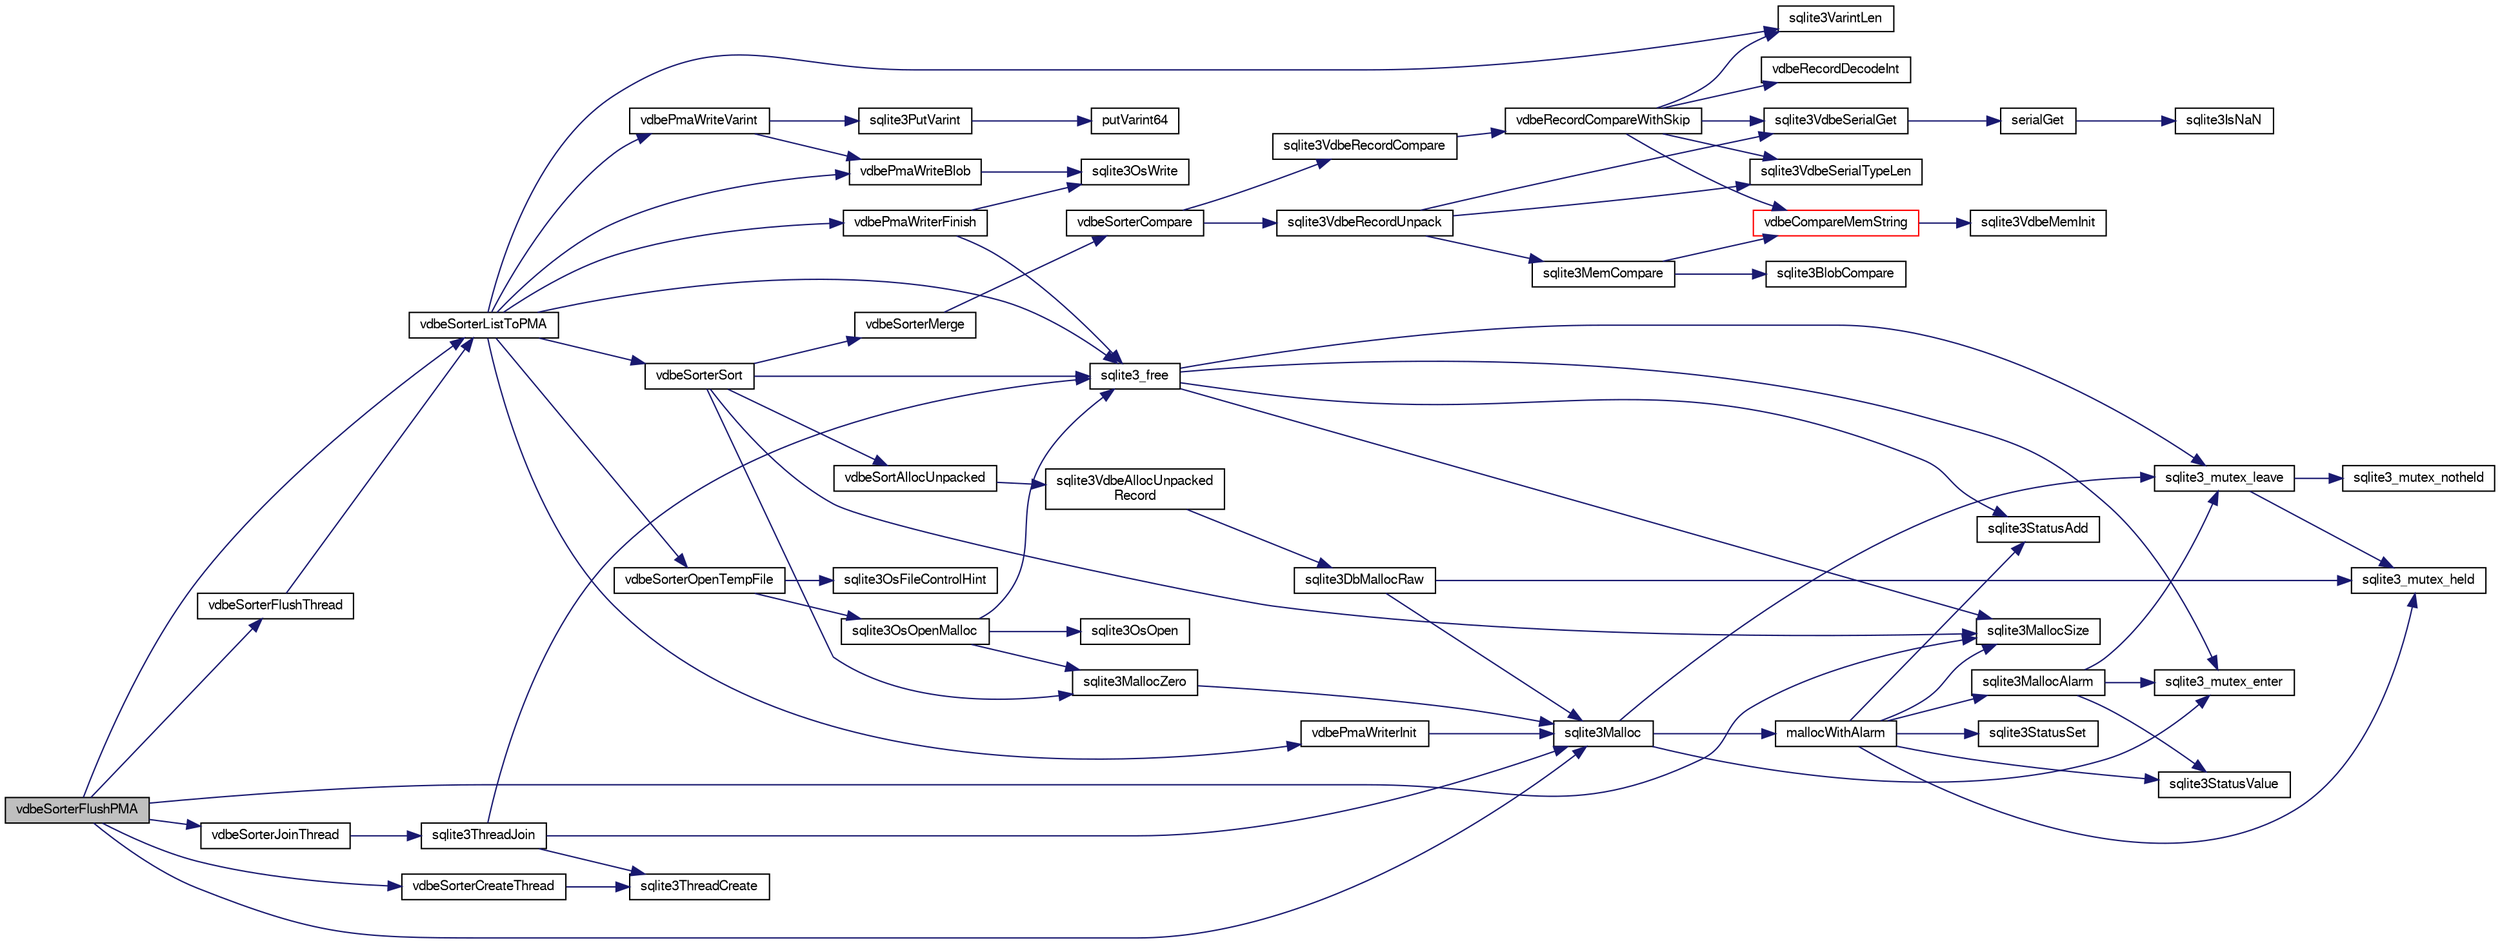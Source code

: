 digraph "vdbeSorterFlushPMA"
{
  edge [fontname="FreeSans",fontsize="10",labelfontname="FreeSans",labelfontsize="10"];
  node [fontname="FreeSans",fontsize="10",shape=record];
  rankdir="LR";
  Node880849 [label="vdbeSorterFlushPMA",height=0.2,width=0.4,color="black", fillcolor="grey75", style="filled", fontcolor="black"];
  Node880849 -> Node880850 [color="midnightblue",fontsize="10",style="solid",fontname="FreeSans"];
  Node880850 [label="vdbeSorterListToPMA",height=0.2,width=0.4,color="black", fillcolor="white", style="filled",URL="$sqlite3_8c.html#af6e1d043f93889ac86724fc534814300"];
  Node880850 -> Node880851 [color="midnightblue",fontsize="10",style="solid",fontname="FreeSans"];
  Node880851 [label="sqlite3VarintLen",height=0.2,width=0.4,color="black", fillcolor="white", style="filled",URL="$sqlite3_8c.html#a7ef2f973d52f5d21b856d4bed6bb1fec"];
  Node880850 -> Node880852 [color="midnightblue",fontsize="10",style="solid",fontname="FreeSans"];
  Node880852 [label="vdbeSorterOpenTempFile",height=0.2,width=0.4,color="black", fillcolor="white", style="filled",URL="$sqlite3_8c.html#a9fd9444b3357460ec17dcd8478ecbcaa"];
  Node880852 -> Node880853 [color="midnightblue",fontsize="10",style="solid",fontname="FreeSans"];
  Node880853 [label="sqlite3OsOpenMalloc",height=0.2,width=0.4,color="black", fillcolor="white", style="filled",URL="$sqlite3_8c.html#a4dc767ca46426d6ffc5fa54d96a80cd2"];
  Node880853 -> Node880854 [color="midnightblue",fontsize="10",style="solid",fontname="FreeSans"];
  Node880854 [label="sqlite3MallocZero",height=0.2,width=0.4,color="black", fillcolor="white", style="filled",URL="$sqlite3_8c.html#ab3e07a30b9b5471f9f5e8f9cb7229934"];
  Node880854 -> Node880855 [color="midnightblue",fontsize="10",style="solid",fontname="FreeSans"];
  Node880855 [label="sqlite3Malloc",height=0.2,width=0.4,color="black", fillcolor="white", style="filled",URL="$sqlite3_8c.html#a361a2eaa846b1885f123abe46f5d8b2b"];
  Node880855 -> Node880856 [color="midnightblue",fontsize="10",style="solid",fontname="FreeSans"];
  Node880856 [label="sqlite3_mutex_enter",height=0.2,width=0.4,color="black", fillcolor="white", style="filled",URL="$sqlite3_8c.html#a1c12cde690bd89f104de5cbad12a6bf5"];
  Node880855 -> Node880857 [color="midnightblue",fontsize="10",style="solid",fontname="FreeSans"];
  Node880857 [label="mallocWithAlarm",height=0.2,width=0.4,color="black", fillcolor="white", style="filled",URL="$sqlite3_8c.html#ab070d5cf8e48ec8a6a43cf025d48598b"];
  Node880857 -> Node880858 [color="midnightblue",fontsize="10",style="solid",fontname="FreeSans"];
  Node880858 [label="sqlite3_mutex_held",height=0.2,width=0.4,color="black", fillcolor="white", style="filled",URL="$sqlite3_8c.html#acf77da68932b6bc163c5e68547ecc3e7"];
  Node880857 -> Node880859 [color="midnightblue",fontsize="10",style="solid",fontname="FreeSans"];
  Node880859 [label="sqlite3StatusSet",height=0.2,width=0.4,color="black", fillcolor="white", style="filled",URL="$sqlite3_8c.html#afec7586c01fcb5ea17dc9d7725a589d9"];
  Node880857 -> Node880860 [color="midnightblue",fontsize="10",style="solid",fontname="FreeSans"];
  Node880860 [label="sqlite3StatusValue",height=0.2,width=0.4,color="black", fillcolor="white", style="filled",URL="$sqlite3_8c.html#a30b8ac296c6e200c1fa57708d52c6ef6"];
  Node880857 -> Node880861 [color="midnightblue",fontsize="10",style="solid",fontname="FreeSans"];
  Node880861 [label="sqlite3MallocAlarm",height=0.2,width=0.4,color="black", fillcolor="white", style="filled",URL="$sqlite3_8c.html#ada66988e8471d1198f3219c062377508"];
  Node880861 -> Node880860 [color="midnightblue",fontsize="10",style="solid",fontname="FreeSans"];
  Node880861 -> Node880862 [color="midnightblue",fontsize="10",style="solid",fontname="FreeSans"];
  Node880862 [label="sqlite3_mutex_leave",height=0.2,width=0.4,color="black", fillcolor="white", style="filled",URL="$sqlite3_8c.html#a5838d235601dbd3c1fa993555c6bcc93"];
  Node880862 -> Node880858 [color="midnightblue",fontsize="10",style="solid",fontname="FreeSans"];
  Node880862 -> Node880863 [color="midnightblue",fontsize="10",style="solid",fontname="FreeSans"];
  Node880863 [label="sqlite3_mutex_notheld",height=0.2,width=0.4,color="black", fillcolor="white", style="filled",URL="$sqlite3_8c.html#a83967c837c1c000d3b5adcfaa688f5dc"];
  Node880861 -> Node880856 [color="midnightblue",fontsize="10",style="solid",fontname="FreeSans"];
  Node880857 -> Node880864 [color="midnightblue",fontsize="10",style="solid",fontname="FreeSans"];
  Node880864 [label="sqlite3MallocSize",height=0.2,width=0.4,color="black", fillcolor="white", style="filled",URL="$sqlite3_8c.html#acf5d2a5f35270bafb050bd2def576955"];
  Node880857 -> Node880865 [color="midnightblue",fontsize="10",style="solid",fontname="FreeSans"];
  Node880865 [label="sqlite3StatusAdd",height=0.2,width=0.4,color="black", fillcolor="white", style="filled",URL="$sqlite3_8c.html#afa029f93586aeab4cc85360905dae9cd"];
  Node880855 -> Node880862 [color="midnightblue",fontsize="10",style="solid",fontname="FreeSans"];
  Node880853 -> Node880866 [color="midnightblue",fontsize="10",style="solid",fontname="FreeSans"];
  Node880866 [label="sqlite3OsOpen",height=0.2,width=0.4,color="black", fillcolor="white", style="filled",URL="$sqlite3_8c.html#a12a1f3451e28f9cecd19cf0bb4f8f416"];
  Node880853 -> Node880867 [color="midnightblue",fontsize="10",style="solid",fontname="FreeSans"];
  Node880867 [label="sqlite3_free",height=0.2,width=0.4,color="black", fillcolor="white", style="filled",URL="$sqlite3_8c.html#a6552349e36a8a691af5487999ab09519"];
  Node880867 -> Node880856 [color="midnightblue",fontsize="10",style="solid",fontname="FreeSans"];
  Node880867 -> Node880865 [color="midnightblue",fontsize="10",style="solid",fontname="FreeSans"];
  Node880867 -> Node880864 [color="midnightblue",fontsize="10",style="solid",fontname="FreeSans"];
  Node880867 -> Node880862 [color="midnightblue",fontsize="10",style="solid",fontname="FreeSans"];
  Node880852 -> Node880868 [color="midnightblue",fontsize="10",style="solid",fontname="FreeSans"];
  Node880868 [label="sqlite3OsFileControlHint",height=0.2,width=0.4,color="black", fillcolor="white", style="filled",URL="$sqlite3_8c.html#a63d0693fc056b088572daedace58e82f"];
  Node880850 -> Node880869 [color="midnightblue",fontsize="10",style="solid",fontname="FreeSans"];
  Node880869 [label="vdbeSorterSort",height=0.2,width=0.4,color="black", fillcolor="white", style="filled",URL="$sqlite3_8c.html#a37472d80f20a7dec4ce84ad277d3341c"];
  Node880869 -> Node880870 [color="midnightblue",fontsize="10",style="solid",fontname="FreeSans"];
  Node880870 [label="vdbeSortAllocUnpacked",height=0.2,width=0.4,color="black", fillcolor="white", style="filled",URL="$sqlite3_8c.html#ae05c602664d89d5479e596e0a6cf1fd3"];
  Node880870 -> Node880871 [color="midnightblue",fontsize="10",style="solid",fontname="FreeSans"];
  Node880871 [label="sqlite3VdbeAllocUnpacked\lRecord",height=0.2,width=0.4,color="black", fillcolor="white", style="filled",URL="$sqlite3_8c.html#a473d7af9f383bad3155a618ff4f5bd2e"];
  Node880871 -> Node880872 [color="midnightblue",fontsize="10",style="solid",fontname="FreeSans"];
  Node880872 [label="sqlite3DbMallocRaw",height=0.2,width=0.4,color="black", fillcolor="white", style="filled",URL="$sqlite3_8c.html#abbe8be0cf7175e11ddc3e2218fad924e"];
  Node880872 -> Node880858 [color="midnightblue",fontsize="10",style="solid",fontname="FreeSans"];
  Node880872 -> Node880855 [color="midnightblue",fontsize="10",style="solid",fontname="FreeSans"];
  Node880869 -> Node880854 [color="midnightblue",fontsize="10",style="solid",fontname="FreeSans"];
  Node880869 -> Node880864 [color="midnightblue",fontsize="10",style="solid",fontname="FreeSans"];
  Node880869 -> Node880873 [color="midnightblue",fontsize="10",style="solid",fontname="FreeSans"];
  Node880873 [label="vdbeSorterMerge",height=0.2,width=0.4,color="black", fillcolor="white", style="filled",URL="$sqlite3_8c.html#aaa5703afbca87873591cd9aaf20c07c1"];
  Node880873 -> Node880874 [color="midnightblue",fontsize="10",style="solid",fontname="FreeSans"];
  Node880874 [label="vdbeSorterCompare",height=0.2,width=0.4,color="black", fillcolor="white", style="filled",URL="$sqlite3_8c.html#a26a68c900e02f2594095fbb9847bcfcb"];
  Node880874 -> Node880875 [color="midnightblue",fontsize="10",style="solid",fontname="FreeSans"];
  Node880875 [label="sqlite3VdbeRecordUnpack",height=0.2,width=0.4,color="black", fillcolor="white", style="filled",URL="$sqlite3_8c.html#a33dc4e6ab8c683f8c42b357da66328a0"];
  Node880875 -> Node880876 [color="midnightblue",fontsize="10",style="solid",fontname="FreeSans"];
  Node880876 [label="sqlite3VdbeSerialGet",height=0.2,width=0.4,color="black", fillcolor="white", style="filled",URL="$sqlite3_8c.html#a5b5cd74212a43cf693266f0b9badc469"];
  Node880876 -> Node880877 [color="midnightblue",fontsize="10",style="solid",fontname="FreeSans"];
  Node880877 [label="serialGet",height=0.2,width=0.4,color="black", fillcolor="white", style="filled",URL="$sqlite3_8c.html#a07f82bd181d15c1e1ba90a79c78dfd37"];
  Node880877 -> Node880878 [color="midnightblue",fontsize="10",style="solid",fontname="FreeSans"];
  Node880878 [label="sqlite3IsNaN",height=0.2,width=0.4,color="black", fillcolor="white", style="filled",URL="$sqlite3_8c.html#aed4d78203877c3486765ccbc7feebb50"];
  Node880875 -> Node880879 [color="midnightblue",fontsize="10",style="solid",fontname="FreeSans"];
  Node880879 [label="sqlite3VdbeSerialTypeLen",height=0.2,width=0.4,color="black", fillcolor="white", style="filled",URL="$sqlite3_8c.html#ab84b4c97560363d01a6044a954c7d4f4"];
  Node880875 -> Node880880 [color="midnightblue",fontsize="10",style="solid",fontname="FreeSans"];
  Node880880 [label="sqlite3MemCompare",height=0.2,width=0.4,color="black", fillcolor="white", style="filled",URL="$sqlite3_8c.html#a89fc02818dc8eb6be452ea408164b5e3"];
  Node880880 -> Node880881 [color="midnightblue",fontsize="10",style="solid",fontname="FreeSans"];
  Node880881 [label="vdbeCompareMemString",height=0.2,width=0.4,color="red", fillcolor="white", style="filled",URL="$sqlite3_8c.html#afc618ccf0c8dc5c4de68c35c8b1613c1"];
  Node880881 -> Node880882 [color="midnightblue",fontsize="10",style="solid",fontname="FreeSans"];
  Node880882 [label="sqlite3VdbeMemInit",height=0.2,width=0.4,color="black", fillcolor="white", style="filled",URL="$sqlite3_8c.html#a71744ecf3bbf078600c527fa96ef3360"];
  Node880880 -> Node881146 [color="midnightblue",fontsize="10",style="solid",fontname="FreeSans"];
  Node881146 [label="sqlite3BlobCompare",height=0.2,width=0.4,color="black", fillcolor="white", style="filled",URL="$sqlite3_8c.html#ab464c94c9aee65996ddb6ac4fcd47dc8"];
  Node880874 -> Node881147 [color="midnightblue",fontsize="10",style="solid",fontname="FreeSans"];
  Node881147 [label="sqlite3VdbeRecordCompare",height=0.2,width=0.4,color="black", fillcolor="white", style="filled",URL="$sqlite3_8c.html#a58c98706c7f8dd49c401c05bfe4932da"];
  Node881147 -> Node881148 [color="midnightblue",fontsize="10",style="solid",fontname="FreeSans"];
  Node881148 [label="vdbeRecordCompareWithSkip",height=0.2,width=0.4,color="black", fillcolor="white", style="filled",URL="$sqlite3_8c.html#a3e4bfdbbc6a8b6120c6df742e0720078"];
  Node881148 -> Node880879 [color="midnightblue",fontsize="10",style="solid",fontname="FreeSans"];
  Node881148 -> Node880876 [color="midnightblue",fontsize="10",style="solid",fontname="FreeSans"];
  Node881148 -> Node881149 [color="midnightblue",fontsize="10",style="solid",fontname="FreeSans"];
  Node881149 [label="vdbeRecordDecodeInt",height=0.2,width=0.4,color="black", fillcolor="white", style="filled",URL="$sqlite3_8c.html#af43a59469b879fd578e19c0f6f613984"];
  Node881148 -> Node880881 [color="midnightblue",fontsize="10",style="solid",fontname="FreeSans"];
  Node881148 -> Node880851 [color="midnightblue",fontsize="10",style="solid",fontname="FreeSans"];
  Node880869 -> Node880867 [color="midnightblue",fontsize="10",style="solid",fontname="FreeSans"];
  Node880850 -> Node881150 [color="midnightblue",fontsize="10",style="solid",fontname="FreeSans"];
  Node881150 [label="vdbePmaWriterInit",height=0.2,width=0.4,color="black", fillcolor="white", style="filled",URL="$sqlite3_8c.html#add2341e0ef2818676d3e8e2245c26444"];
  Node881150 -> Node880855 [color="midnightblue",fontsize="10",style="solid",fontname="FreeSans"];
  Node880850 -> Node881151 [color="midnightblue",fontsize="10",style="solid",fontname="FreeSans"];
  Node881151 [label="vdbePmaWriteVarint",height=0.2,width=0.4,color="black", fillcolor="white", style="filled",URL="$sqlite3_8c.html#aad57491b31c37e673a40a35d7129777b"];
  Node881151 -> Node881152 [color="midnightblue",fontsize="10",style="solid",fontname="FreeSans"];
  Node881152 [label="sqlite3PutVarint",height=0.2,width=0.4,color="black", fillcolor="white", style="filled",URL="$sqlite3_8c.html#a89360605369969b4b3d6a9067c648d14"];
  Node881152 -> Node881153 [color="midnightblue",fontsize="10",style="solid",fontname="FreeSans"];
  Node881153 [label="putVarint64",height=0.2,width=0.4,color="black", fillcolor="white", style="filled",URL="$sqlite3_8c.html#a96ae471c96f39c74e9eb9f56781634e0"];
  Node881151 -> Node881154 [color="midnightblue",fontsize="10",style="solid",fontname="FreeSans"];
  Node881154 [label="vdbePmaWriteBlob",height=0.2,width=0.4,color="black", fillcolor="white", style="filled",URL="$sqlite3_8c.html#ab86066e4f912cd54aac5cbdb550c6e73"];
  Node881154 -> Node881155 [color="midnightblue",fontsize="10",style="solid",fontname="FreeSans"];
  Node881155 [label="sqlite3OsWrite",height=0.2,width=0.4,color="black", fillcolor="white", style="filled",URL="$sqlite3_8c.html#a1eea7ec327af84c05b4dd4cc075a537f"];
  Node880850 -> Node881154 [color="midnightblue",fontsize="10",style="solid",fontname="FreeSans"];
  Node880850 -> Node880867 [color="midnightblue",fontsize="10",style="solid",fontname="FreeSans"];
  Node880850 -> Node881156 [color="midnightblue",fontsize="10",style="solid",fontname="FreeSans"];
  Node881156 [label="vdbePmaWriterFinish",height=0.2,width=0.4,color="black", fillcolor="white", style="filled",URL="$sqlite3_8c.html#ad505e23bce1b9c21dedf010601199641"];
  Node881156 -> Node881155 [color="midnightblue",fontsize="10",style="solid",fontname="FreeSans"];
  Node881156 -> Node880867 [color="midnightblue",fontsize="10",style="solid",fontname="FreeSans"];
  Node880849 -> Node881157 [color="midnightblue",fontsize="10",style="solid",fontname="FreeSans"];
  Node881157 [label="vdbeSorterJoinThread",height=0.2,width=0.4,color="black", fillcolor="white", style="filled",URL="$sqlite3_8c.html#a4e60b28b8975e8e1e4fa2059c12561f0"];
  Node881157 -> Node881158 [color="midnightblue",fontsize="10",style="solid",fontname="FreeSans"];
  Node881158 [label="sqlite3ThreadJoin",height=0.2,width=0.4,color="black", fillcolor="white", style="filled",URL="$sqlite3_8c.html#a5d675a90f2ab38ee6ca70a0a6345e225"];
  Node881158 -> Node880867 [color="midnightblue",fontsize="10",style="solid",fontname="FreeSans"];
  Node881158 -> Node881159 [color="midnightblue",fontsize="10",style="solid",fontname="FreeSans"];
  Node881159 [label="sqlite3ThreadCreate",height=0.2,width=0.4,color="black", fillcolor="white", style="filled",URL="$sqlite3_8c.html#a7dcba51ea870cc37833e5b2a5a157bef"];
  Node881158 -> Node880855 [color="midnightblue",fontsize="10",style="solid",fontname="FreeSans"];
  Node880849 -> Node880864 [color="midnightblue",fontsize="10",style="solid",fontname="FreeSans"];
  Node880849 -> Node880855 [color="midnightblue",fontsize="10",style="solid",fontname="FreeSans"];
  Node880849 -> Node881160 [color="midnightblue",fontsize="10",style="solid",fontname="FreeSans"];
  Node881160 [label="vdbeSorterCreateThread",height=0.2,width=0.4,color="black", fillcolor="white", style="filled",URL="$sqlite3_8c.html#a720f35765c34e9002b126082c44271bb"];
  Node881160 -> Node881159 [color="midnightblue",fontsize="10",style="solid",fontname="FreeSans"];
  Node880849 -> Node881161 [color="midnightblue",fontsize="10",style="solid",fontname="FreeSans"];
  Node881161 [label="vdbeSorterFlushThread",height=0.2,width=0.4,color="black", fillcolor="white", style="filled",URL="$sqlite3_8c.html#ae32035370aac482806760be77ff06325"];
  Node881161 -> Node880850 [color="midnightblue",fontsize="10",style="solid",fontname="FreeSans"];
}
